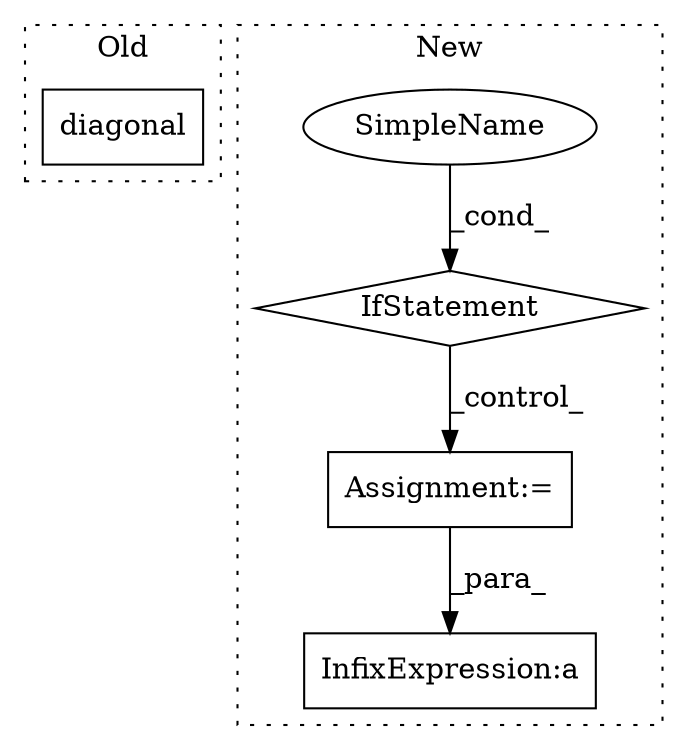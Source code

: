 digraph G {
subgraph cluster0 {
1 [label="diagonal" a="32" s="3920,3973" l="9,1" shape="box"];
label = "Old";
style="dotted";
}
subgraph cluster1 {
2 [label="IfStatement" a="25" s="3889,3912" l="4,2" shape="diamond"];
3 [label="Assignment:=" a="7" s="3933" l="1" shape="box"];
4 [label="SimpleName" a="42" s="" l="" shape="ellipse"];
5 [label="InfixExpression:a" a="27" s="4083" l="3" shape="box"];
label = "New";
style="dotted";
}
2 -> 3 [label="_control_"];
3 -> 5 [label="_para_"];
4 -> 2 [label="_cond_"];
}